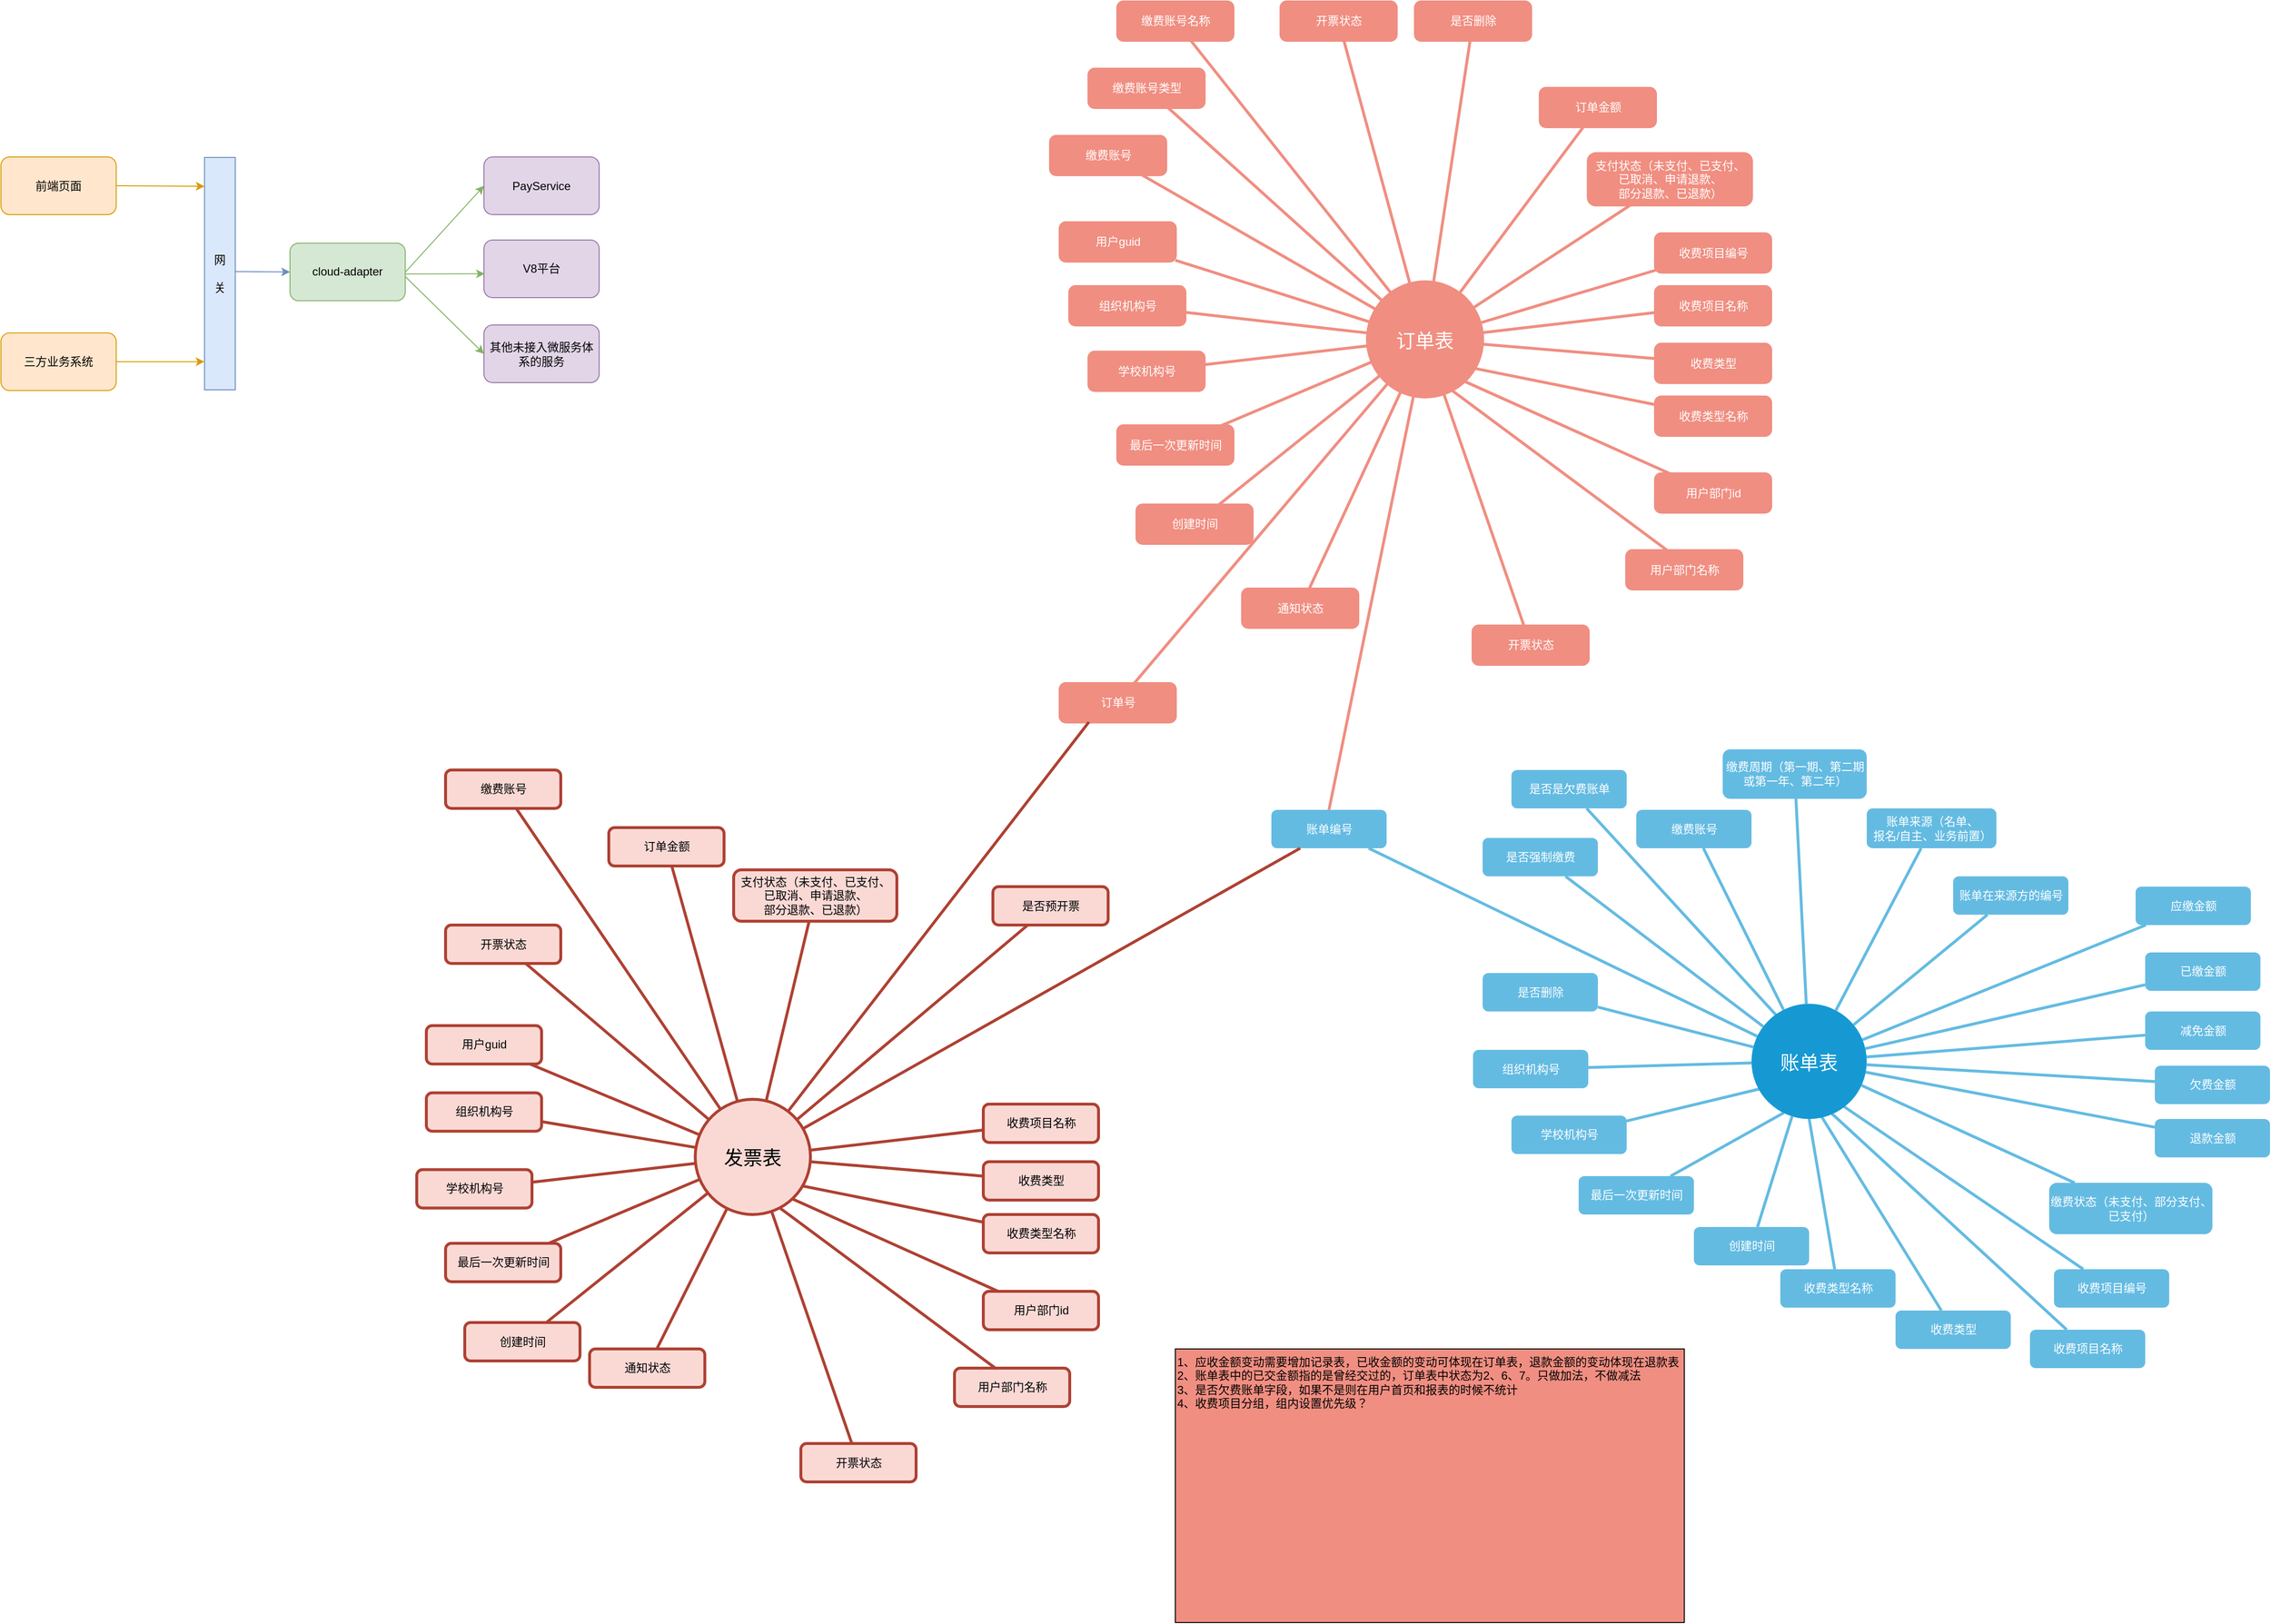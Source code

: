 <mxfile version="14.1.3" type="github">
  <diagram id="6a731a19-8d31-9384-78a2-239565b7b9f0" name="Page-1">
    <mxGraphModel dx="-134" dy="936" grid="0" gridSize="10" guides="1" tooltips="1" connect="1" arrows="1" fold="1" page="0" pageScale="1" pageWidth="1169" pageHeight="827" background="#ffffff" math="0" shadow="0">
      <root>
        <mxCell id="0" />
        <mxCell id="1" parent="0" />
        <mxCell id="pOSD9MgzQfgFi6eEdxhm-1736" value="是否删除" style="rounded=1;fillColor=#64BBE2;strokeColor=none;strokeWidth=3;shadow=0;html=1;fontColor=#FFFFFF;" parent="1" vertex="1">
          <mxGeometry x="2980" y="881.5" width="120" height="40" as="geometry" />
        </mxCell>
        <mxCell id="pOSD9MgzQfgFi6eEdxhm-1737" value="账单编号" style="rounded=1;fillColor=#64BBE2;strokeColor=none;strokeWidth=3;shadow=0;html=1;fontColor=#FFFFFF;" parent="1" vertex="1">
          <mxGeometry x="2760" y="711.5" width="120" height="40" as="geometry" />
        </mxCell>
        <mxCell id="pOSD9MgzQfgFi6eEdxhm-1738" value="缴费账号" style="rounded=1;fillColor=#64BBE2;strokeColor=none;strokeWidth=3;shadow=0;html=1;fontColor=#FFFFFF;" parent="1" vertex="1">
          <mxGeometry x="3140" y="711.5" width="120" height="40" as="geometry" />
        </mxCell>
        <mxCell id="pOSD9MgzQfgFi6eEdxhm-1739" value="账单来源（名单、&lt;br&gt;报名/自主、业务前置）" style="rounded=1;fillColor=#64BBE2;strokeColor=none;strokeWidth=3;shadow=0;html=1;fontColor=#FFFFFF;" parent="1" vertex="1">
          <mxGeometry x="3380" y="710" width="135" height="41.5" as="geometry" />
        </mxCell>
        <mxCell id="pOSD9MgzQfgFi6eEdxhm-1740" value="账单在来源方的编号" style="rounded=1;fillColor=#64BBE2;strokeColor=none;strokeWidth=3;shadow=0;html=1;fontColor=#FFFFFF;" parent="1" vertex="1">
          <mxGeometry x="3470" y="780.75" width="120" height="40" as="geometry" />
        </mxCell>
        <mxCell id="pOSD9MgzQfgFi6eEdxhm-1741" value="已缴金额" style="rounded=1;fillColor=#64BBE2;strokeColor=none;strokeWidth=3;shadow=0;html=1;fontColor=#FFFFFF;" parent="1" vertex="1">
          <mxGeometry x="3670" y="860" width="120" height="40" as="geometry" />
        </mxCell>
        <mxCell id="pOSD9MgzQfgFi6eEdxhm-1742" value="应缴金额" style="rounded=1;fillColor=#64BBE2;strokeColor=none;strokeWidth=3;shadow=0;html=1;fontColor=#FFFFFF;" parent="1" vertex="1">
          <mxGeometry x="3660" y="791.5" width="120" height="40" as="geometry" />
        </mxCell>
        <mxCell id="pOSD9MgzQfgFi6eEdxhm-1743" value="欠费金额" style="rounded=1;fillColor=#64BBE2;strokeColor=none;strokeWidth=3;shadow=0;html=1;fontColor=#FFFFFF;" parent="1" vertex="1">
          <mxGeometry x="3680" y="978" width="120" height="40" as="geometry" />
        </mxCell>
        <mxCell id="pOSD9MgzQfgFi6eEdxhm-1744" value="缴费状态（未支付、部分支付、&lt;br&gt;已支付）" style="rounded=1;fillColor=#64BBE2;strokeColor=none;strokeWidth=3;shadow=0;html=1;fontColor=#FFFFFF;" parent="1" vertex="1">
          <mxGeometry x="3570" y="1100" width="170" height="53.5" as="geometry" />
        </mxCell>
        <mxCell id="pOSD9MgzQfgFi6eEdxhm-1746" value="" style="edgeStyle=none;endArrow=none;strokeWidth=3;strokeColor=#64BBE2;html=1;" parent="1" source="pOSD9MgzQfgFi6eEdxhm-1735" target="pOSD9MgzQfgFi6eEdxhm-1736" edge="1">
          <mxGeometry x="1270" y="331.5" width="100" height="100" as="geometry">
            <mxPoint x="1270" y="431.5" as="sourcePoint" />
            <mxPoint x="1370" y="331.5" as="targetPoint" />
          </mxGeometry>
        </mxCell>
        <mxCell id="pOSD9MgzQfgFi6eEdxhm-1747" value="" style="edgeStyle=none;endArrow=none;strokeWidth=3;strokeColor=#64BBE2;html=1;" parent="1" source="pOSD9MgzQfgFi6eEdxhm-1735" target="pOSD9MgzQfgFi6eEdxhm-1737" edge="1">
          <mxGeometry x="1270" y="331.5" width="100" height="100" as="geometry">
            <mxPoint x="1270" y="431.5" as="sourcePoint" />
            <mxPoint x="1370" y="331.5" as="targetPoint" />
          </mxGeometry>
        </mxCell>
        <mxCell id="pOSD9MgzQfgFi6eEdxhm-1748" value="" style="edgeStyle=none;endArrow=none;strokeWidth=3;strokeColor=#64BBE2;html=1;" parent="1" source="pOSD9MgzQfgFi6eEdxhm-1735" target="pOSD9MgzQfgFi6eEdxhm-1738" edge="1">
          <mxGeometry x="1270" y="331.5" width="100" height="100" as="geometry">
            <mxPoint x="1270" y="431.5" as="sourcePoint" />
            <mxPoint x="1370" y="331.5" as="targetPoint" />
          </mxGeometry>
        </mxCell>
        <mxCell id="pOSD9MgzQfgFi6eEdxhm-1749" value="" style="edgeStyle=none;endArrow=none;strokeWidth=3;strokeColor=#64BBE2;html=1;" parent="1" source="pOSD9MgzQfgFi6eEdxhm-1735" target="pOSD9MgzQfgFi6eEdxhm-1739" edge="1">
          <mxGeometry x="1270" y="331.5" width="100" height="100" as="geometry">
            <mxPoint x="1270" y="431.5" as="sourcePoint" />
            <mxPoint x="1370" y="331.5" as="targetPoint" />
          </mxGeometry>
        </mxCell>
        <mxCell id="pOSD9MgzQfgFi6eEdxhm-1750" value="" style="edgeStyle=none;endArrow=none;strokeWidth=3;strokeColor=#64BBE2;html=1;" parent="1" source="pOSD9MgzQfgFi6eEdxhm-1735" target="pOSD9MgzQfgFi6eEdxhm-1740" edge="1">
          <mxGeometry x="1270" y="331.5" width="100" height="100" as="geometry">
            <mxPoint x="1270" y="431.5" as="sourcePoint" />
            <mxPoint x="1370" y="331.5" as="targetPoint" />
          </mxGeometry>
        </mxCell>
        <mxCell id="pOSD9MgzQfgFi6eEdxhm-1751" value="" style="edgeStyle=none;endArrow=none;strokeWidth=3;strokeColor=#64BBE2;html=1;" parent="1" source="pOSD9MgzQfgFi6eEdxhm-1735" target="pOSD9MgzQfgFi6eEdxhm-1742" edge="1">
          <mxGeometry x="1270" y="331.5" width="100" height="100" as="geometry">
            <mxPoint x="1270" y="431.5" as="sourcePoint" />
            <mxPoint x="1370" y="331.5" as="targetPoint" />
          </mxGeometry>
        </mxCell>
        <mxCell id="pOSD9MgzQfgFi6eEdxhm-1752" value="" style="edgeStyle=none;endArrow=none;strokeWidth=3;strokeColor=#64BBE2;html=1;" parent="1" source="pOSD9MgzQfgFi6eEdxhm-1735" target="pOSD9MgzQfgFi6eEdxhm-1741" edge="1">
          <mxGeometry x="1270" y="331.5" width="100" height="100" as="geometry">
            <mxPoint x="1270" y="431.5" as="sourcePoint" />
            <mxPoint x="1370" y="331.5" as="targetPoint" />
          </mxGeometry>
        </mxCell>
        <mxCell id="pOSD9MgzQfgFi6eEdxhm-1753" value="" style="edgeStyle=none;endArrow=none;strokeWidth=3;strokeColor=#64BBE2;html=1;" parent="1" source="pOSD9MgzQfgFi6eEdxhm-1735" target="pOSD9MgzQfgFi6eEdxhm-1743" edge="1">
          <mxGeometry x="1270" y="331.5" width="100" height="100" as="geometry">
            <mxPoint x="1270" y="431.5" as="sourcePoint" />
            <mxPoint x="1370" y="331.5" as="targetPoint" />
          </mxGeometry>
        </mxCell>
        <mxCell id="pOSD9MgzQfgFi6eEdxhm-1754" value="" style="edgeStyle=none;endArrow=none;strokeWidth=3;strokeColor=#64BBE2;html=1;" parent="1" source="pOSD9MgzQfgFi6eEdxhm-1735" target="pOSD9MgzQfgFi6eEdxhm-1744" edge="1">
          <mxGeometry x="1270" y="331.5" width="100" height="100" as="geometry">
            <mxPoint x="1270" y="431.5" as="sourcePoint" />
            <mxPoint x="1370" y="331.5" as="targetPoint" />
          </mxGeometry>
        </mxCell>
        <mxCell id="pOSD9MgzQfgFi6eEdxhm-1759" value="学校机构号" style="rounded=1;fillColor=#64BBE2;strokeColor=none;strokeWidth=3;shadow=0;html=1;fontColor=#FFFFFF;" parent="1" vertex="1">
          <mxGeometry x="3010.0" y="1030" width="120" height="40" as="geometry" />
        </mxCell>
        <mxCell id="pOSD9MgzQfgFi6eEdxhm-1760" value="" style="edgeStyle=none;endArrow=none;strokeWidth=3;strokeColor=#64BBE2;html=1;exitX=0.146;exitY=0.721;exitDx=0;exitDy=0;exitPerimeter=0;" parent="1" source="pOSD9MgzQfgFi6eEdxhm-1735" target="pOSD9MgzQfgFi6eEdxhm-1759" edge="1">
          <mxGeometry x="1298.28" y="419" width="100" height="100" as="geometry">
            <mxPoint x="3251.714" y="1043.926" as="sourcePoint" />
            <mxPoint x="1398.28" y="419" as="targetPoint" />
          </mxGeometry>
        </mxCell>
        <mxCell id="pOSD9MgzQfgFi6eEdxhm-1762" value="组织机构号" style="rounded=1;fillColor=#64BBE2;strokeColor=none;strokeWidth=3;shadow=0;html=1;fontColor=#FFFFFF;" parent="1" vertex="1">
          <mxGeometry x="2970.0" y="961.5" width="120" height="40" as="geometry" />
        </mxCell>
        <mxCell id="pOSD9MgzQfgFi6eEdxhm-1763" value="" style="edgeStyle=none;endArrow=none;strokeWidth=3;strokeColor=#64BBE2;html=1;" parent="1" source="pOSD9MgzQfgFi6eEdxhm-1735" target="pOSD9MgzQfgFi6eEdxhm-1762" edge="1">
          <mxGeometry x="1199.6" y="365.5" width="100" height="100" as="geometry">
            <mxPoint x="3240.0" y="1032.585" as="sourcePoint" />
            <mxPoint x="1299.6" y="365.5" as="targetPoint" />
          </mxGeometry>
        </mxCell>
        <mxCell id="pOSD9MgzQfgFi6eEdxhm-1766" value="收费项目编号" style="rounded=1;fillColor=#64BBE2;strokeColor=none;strokeWidth=3;shadow=0;html=1;fontColor=#FFFFFF;" parent="1" vertex="1">
          <mxGeometry x="3575.0" y="1190" width="120" height="40" as="geometry" />
        </mxCell>
        <mxCell id="pOSD9MgzQfgFi6eEdxhm-1767" value="" style="edgeStyle=none;endArrow=none;strokeWidth=3;strokeColor=#64BBE2;html=1;exitX=0.798;exitY=0.889;exitDx=0;exitDy=0;exitPerimeter=0;" parent="1" source="pOSD9MgzQfgFi6eEdxhm-1735" target="pOSD9MgzQfgFi6eEdxhm-1766" edge="1">
          <mxGeometry x="1388.28" y="454" width="100" height="100" as="geometry">
            <mxPoint x="3350" y="1039" as="sourcePoint" />
            <mxPoint x="1488.28" y="454" as="targetPoint" />
            <Array as="points" />
          </mxGeometry>
        </mxCell>
        <mxCell id="pOSD9MgzQfgFi6eEdxhm-1768" value="收费项目名称" style="rounded=1;fillColor=#64BBE2;strokeColor=none;strokeWidth=3;shadow=0;html=1;fontColor=#FFFFFF;" parent="1" vertex="1">
          <mxGeometry x="3550.0" y="1253" width="120" height="40" as="geometry" />
        </mxCell>
        <mxCell id="pOSD9MgzQfgFi6eEdxhm-1769" value="" style="edgeStyle=none;endArrow=none;strokeWidth=3;strokeColor=#64BBE2;html=1;exitX=0.695;exitY=0.951;exitDx=0;exitDy=0;exitPerimeter=0;" parent="1" source="pOSD9MgzQfgFi6eEdxhm-1735" target="pOSD9MgzQfgFi6eEdxhm-1768" edge="1">
          <mxGeometry x="1328.28" y="441.72" width="100" height="100" as="geometry">
            <mxPoint x="3337" y="1050" as="sourcePoint" />
            <mxPoint x="1428.28" y="441.72" as="targetPoint" />
          </mxGeometry>
        </mxCell>
        <mxCell id="pOSD9MgzQfgFi6eEdxhm-1772" value="收费类型名称" style="rounded=1;fillColor=#64BBE2;strokeColor=none;strokeWidth=3;shadow=0;html=1;fontColor=#FFFFFF;" parent="1" vertex="1">
          <mxGeometry x="3290.0" y="1190" width="120" height="40" as="geometry" />
        </mxCell>
        <mxCell id="pOSD9MgzQfgFi6eEdxhm-1773" value="" style="edgeStyle=none;endArrow=none;strokeWidth=3;strokeColor=#64BBE2;html=1;exitX=0.442;exitY=0.654;exitDx=0;exitDy=0;exitPerimeter=0;" parent="1" source="pOSD9MgzQfgFi6eEdxhm-1735" target="pOSD9MgzQfgFi6eEdxhm-1772" edge="1">
          <mxGeometry x="1338.28" y="451.72" width="100" height="100" as="geometry">
            <mxPoint x="3363.4" y="1055.62" as="sourcePoint" />
            <mxPoint x="1438.28" y="451.72" as="targetPoint" />
          </mxGeometry>
        </mxCell>
        <mxCell id="pOSD9MgzQfgFi6eEdxhm-1774" value="收费类型" style="rounded=1;fillColor=#64BBE2;strokeColor=none;strokeWidth=3;shadow=0;html=1;fontColor=#FFFFFF;" parent="1" vertex="1">
          <mxGeometry x="3410.0" y="1233" width="120" height="40" as="geometry" />
        </mxCell>
        <mxCell id="pOSD9MgzQfgFi6eEdxhm-1775" value="" style="edgeStyle=none;endArrow=none;strokeWidth=3;strokeColor=#64BBE2;html=1;exitX=0.5;exitY=0.804;exitDx=0;exitDy=0;exitPerimeter=0;" parent="1" source="pOSD9MgzQfgFi6eEdxhm-1735" target="pOSD9MgzQfgFi6eEdxhm-1774" edge="1">
          <mxGeometry x="1348.28" y="461.72" width="100" height="100" as="geometry">
            <mxPoint x="3340" y="1000" as="sourcePoint" />
            <mxPoint x="1448.28" y="461.72" as="targetPoint" />
          </mxGeometry>
        </mxCell>
        <mxCell id="pOSD9MgzQfgFi6eEdxhm-1776" value="创建时间" style="rounded=1;fillColor=#64BBE2;strokeColor=none;strokeWidth=3;shadow=0;html=1;fontColor=#FFFFFF;" parent="1" vertex="1">
          <mxGeometry x="3200.0" y="1146" width="120" height="40" as="geometry" />
        </mxCell>
        <mxCell id="pOSD9MgzQfgFi6eEdxhm-1777" value="" style="edgeStyle=none;endArrow=none;strokeWidth=3;strokeColor=#64BBE2;html=1;" parent="1" source="pOSD9MgzQfgFi6eEdxhm-1735" target="pOSD9MgzQfgFi6eEdxhm-1776" edge="1">
          <mxGeometry x="1036.58" y="596.72" width="100" height="100" as="geometry">
            <mxPoint x="3061.7" y="1200.62" as="sourcePoint" />
            <mxPoint x="1136.58" y="596.72" as="targetPoint" />
          </mxGeometry>
        </mxCell>
        <mxCell id="pOSD9MgzQfgFi6eEdxhm-1778" value="最后一次更新时间" style="rounded=1;fillColor=#64BBE2;strokeColor=none;strokeWidth=3;shadow=0;html=1;fontColor=#FFFFFF;" parent="1" vertex="1">
          <mxGeometry x="3080.0" y="1093" width="120" height="40" as="geometry" />
        </mxCell>
        <mxCell id="pOSD9MgzQfgFi6eEdxhm-1779" value="" style="edgeStyle=none;endArrow=none;strokeWidth=3;strokeColor=#64BBE2;html=1;exitX=0.28;exitY=0.946;exitDx=0;exitDy=0;exitPerimeter=0;" parent="1" source="pOSD9MgzQfgFi6eEdxhm-1735" target="pOSD9MgzQfgFi6eEdxhm-1778" edge="1">
          <mxGeometry x="966.58" y="663.05" width="100" height="100" as="geometry">
            <mxPoint x="3222.4" y="1087.67" as="sourcePoint" />
            <mxPoint x="1066.58" y="663.05" as="targetPoint" />
          </mxGeometry>
        </mxCell>
        <mxCell id="pOSD9MgzQfgFi6eEdxhm-1783" value="缴费周期（第一期、第二期&lt;br&gt;或第一年、第二年）" style="rounded=1;fillColor=#64BBE2;strokeColor=none;strokeWidth=3;shadow=0;html=1;fontColor=#FFFFFF;" parent="1" vertex="1">
          <mxGeometry x="3230" y="648.5" width="150" height="51.5" as="geometry" />
        </mxCell>
        <mxCell id="pOSD9MgzQfgFi6eEdxhm-1784" value="" style="edgeStyle=none;endArrow=none;strokeWidth=3;strokeColor=#64BBE2;html=1;" parent="1" source="pOSD9MgzQfgFi6eEdxhm-1735" target="pOSD9MgzQfgFi6eEdxhm-1783" edge="1">
          <mxGeometry x="1195" y="226.5" width="100" height="100" as="geometry">
            <mxPoint x="3347.316" y="874.736" as="sourcePoint" />
            <mxPoint x="1295" y="226.5" as="targetPoint" />
          </mxGeometry>
        </mxCell>
        <mxCell id="pOSD9MgzQfgFi6eEdxhm-1785" value="是否删除" style="rounded=1;fillColor=#F08E81;strokeWidth=3;shadow=0;html=1;fontColor=#ffffff;strokeColor=#F08E81;" parent="1" vertex="1">
          <mxGeometry x="2910" y="-130" width="120" height="40" as="geometry" />
        </mxCell>
        <mxCell id="pOSD9MgzQfgFi6eEdxhm-1787" value="缴费账号类型" style="rounded=1;fillColor=#F08E81;strokeWidth=3;shadow=0;html=1;fontColor=#ffffff;strokeColor=#F08E81;" parent="1" vertex="1">
          <mxGeometry x="2570" y="-60" width="120" height="40" as="geometry" />
        </mxCell>
        <mxCell id="pOSD9MgzQfgFi6eEdxhm-1791" value="订单金额" style="rounded=1;fillColor=#F08E81;strokeWidth=3;shadow=0;html=1;fontColor=#ffffff;strokeColor=#F08E81;" parent="1" vertex="1">
          <mxGeometry x="3040" y="-40" width="120" height="40" as="geometry" />
        </mxCell>
        <mxCell id="pOSD9MgzQfgFi6eEdxhm-1793" value="支付状态（未支付、已支付、&lt;br&gt;已取消、申请退款、&lt;br&gt;部分退款、已退款）" style="rounded=1;strokeWidth=3;shadow=0;html=1;fontColor=#ffffff;fillColor=#F08E81;strokeColor=#F08E81;" parent="1" vertex="1">
          <mxGeometry x="3090" y="28" width="170" height="53.5" as="geometry" />
        </mxCell>
        <mxCell id="pOSD9MgzQfgFi6eEdxhm-1794" value="开票状态" style="rounded=1;fillColor=#F08E81;strokeWidth=3;shadow=0;html=1;fontColor=#ffffff;strokeColor=#F08E81;" parent="1" vertex="1">
          <mxGeometry x="2770" y="-130" width="120" height="40" as="geometry" />
        </mxCell>
        <mxCell id="pOSD9MgzQfgFi6eEdxhm-1795" value="" style="edgeStyle=none;endArrow=none;strokeWidth=3;html=1;fillColor=#F08E81;strokeColor=#F08E81;" parent="1" source="pOSD9MgzQfgFi6eEdxhm-1821" target="pOSD9MgzQfgFi6eEdxhm-1785" edge="1">
          <mxGeometry x="860" y="-450.25" width="100" height="100" as="geometry">
            <mxPoint x="860" y="-350.25" as="sourcePoint" />
            <mxPoint x="960" y="-450.25" as="targetPoint" />
          </mxGeometry>
        </mxCell>
        <mxCell id="pOSD9MgzQfgFi6eEdxhm-1797" value="" style="edgeStyle=none;endArrow=none;strokeWidth=3;html=1;fillColor=#F08E81;strokeColor=#F08E81;" parent="1" source="pOSD9MgzQfgFi6eEdxhm-1821" target="pOSD9MgzQfgFi6eEdxhm-1787" edge="1">
          <mxGeometry x="860" y="-450.25" width="100" height="100" as="geometry">
            <mxPoint x="860" y="-350.25" as="sourcePoint" />
            <mxPoint x="960" y="-450.25" as="targetPoint" />
          </mxGeometry>
        </mxCell>
        <mxCell id="pOSD9MgzQfgFi6eEdxhm-1800" value="" style="edgeStyle=none;endArrow=none;strokeWidth=3;html=1;fillColor=#F08E81;strokeColor=#F08E81;" parent="1" source="pOSD9MgzQfgFi6eEdxhm-1821" target="pOSD9MgzQfgFi6eEdxhm-1791" edge="1">
          <mxGeometry x="860" y="-450.25" width="100" height="100" as="geometry">
            <mxPoint x="860" y="-350.25" as="sourcePoint" />
            <mxPoint x="960" y="-450.25" as="targetPoint" />
          </mxGeometry>
        </mxCell>
        <mxCell id="pOSD9MgzQfgFi6eEdxhm-1803" value="" style="edgeStyle=none;endArrow=none;strokeWidth=3;html=1;fillColor=#F08E81;strokeColor=#F08E81;" parent="1" source="pOSD9MgzQfgFi6eEdxhm-1821" target="pOSD9MgzQfgFi6eEdxhm-1793" edge="1">
          <mxGeometry x="860" y="-450.25" width="100" height="100" as="geometry">
            <mxPoint x="860" y="-350.25" as="sourcePoint" />
            <mxPoint x="960" y="-450.25" as="targetPoint" />
          </mxGeometry>
        </mxCell>
        <mxCell id="pOSD9MgzQfgFi6eEdxhm-1804" value="" style="edgeStyle=none;endArrow=none;strokeWidth=3;html=1;fillColor=#F08E81;strokeColor=#F08E81;" parent="1" source="pOSD9MgzQfgFi6eEdxhm-1821" target="pOSD9MgzQfgFi6eEdxhm-1794" edge="1">
          <mxGeometry x="860" y="-450.25" width="100" height="100" as="geometry">
            <mxPoint x="860" y="-350.25" as="sourcePoint" />
            <mxPoint x="960" y="-450.25" as="targetPoint" />
          </mxGeometry>
        </mxCell>
        <mxCell id="pOSD9MgzQfgFi6eEdxhm-1805" value="学校机构号" style="rounded=1;fillColor=#F08E81;strokeWidth=3;shadow=0;html=1;fontColor=#ffffff;strokeColor=#F08E81;" parent="1" vertex="1">
          <mxGeometry x="2570.0" y="234.75" width="120" height="40" as="geometry" />
        </mxCell>
        <mxCell id="pOSD9MgzQfgFi6eEdxhm-1806" value="" style="edgeStyle=none;endArrow=none;strokeWidth=3;html=1;fillColor=#F08E81;strokeColor=#F08E81;" parent="1" source="pOSD9MgzQfgFi6eEdxhm-1821" target="pOSD9MgzQfgFi6eEdxhm-1805" edge="1">
          <mxGeometry x="888.28" y="-362.75" width="100" height="100" as="geometry">
            <mxPoint x="2841.714" y="262.176" as="sourcePoint" />
            <mxPoint x="988.28" y="-362.75" as="targetPoint" />
          </mxGeometry>
        </mxCell>
        <mxCell id="pOSD9MgzQfgFi6eEdxhm-1807" value="组织机构号" style="rounded=1;fillColor=#F08E81;strokeWidth=3;shadow=0;html=1;fontColor=#ffffff;strokeColor=#F08E81;" parent="1" vertex="1">
          <mxGeometry x="2550.0" y="166.5" width="120" height="40" as="geometry" />
        </mxCell>
        <mxCell id="pOSD9MgzQfgFi6eEdxhm-1808" value="" style="edgeStyle=none;endArrow=none;strokeWidth=3;html=1;fillColor=#F08E81;strokeColor=#F08E81;" parent="1" source="pOSD9MgzQfgFi6eEdxhm-1821" target="pOSD9MgzQfgFi6eEdxhm-1807" edge="1">
          <mxGeometry x="789.6" y="-416.25" width="100" height="100" as="geometry">
            <mxPoint x="2830.0" y="250.835" as="sourcePoint" />
            <mxPoint x="889.6" y="-416.25" as="targetPoint" />
          </mxGeometry>
        </mxCell>
        <mxCell id="pOSD9MgzQfgFi6eEdxhm-1809" value="收费项目编号" style="rounded=1;strokeWidth=3;shadow=0;html=1;fontColor=#ffffff;strokeColor=#F08E81;fillColor=#F08E81;" parent="1" vertex="1">
          <mxGeometry x="3160.0" y="111.5" width="120" height="40" as="geometry" />
        </mxCell>
        <mxCell id="pOSD9MgzQfgFi6eEdxhm-1810" value="" style="edgeStyle=none;endArrow=none;strokeWidth=3;html=1;fillColor=#F08E81;strokeColor=#F08E81;" parent="1" source="pOSD9MgzQfgFi6eEdxhm-1821" target="pOSD9MgzQfgFi6eEdxhm-1809" edge="1">
          <mxGeometry x="978.28" y="-327.75" width="100" height="100" as="geometry">
            <mxPoint x="2940" y="257.25" as="sourcePoint" />
            <mxPoint x="1078.28" y="-327.75" as="targetPoint" />
            <Array as="points" />
          </mxGeometry>
        </mxCell>
        <mxCell id="pOSD9MgzQfgFi6eEdxhm-1811" value="收费项目名称" style="rounded=1;strokeWidth=3;shadow=0;html=1;fontColor=#ffffff;strokeColor=#F08E81;fillColor=#F08E81;" parent="1" vertex="1">
          <mxGeometry x="3160.0" y="166.5" width="120" height="40" as="geometry" />
        </mxCell>
        <mxCell id="pOSD9MgzQfgFi6eEdxhm-1812" value="" style="edgeStyle=none;endArrow=none;strokeWidth=3;html=1;fillColor=#F08E81;strokeColor=#F08E81;" parent="1" source="pOSD9MgzQfgFi6eEdxhm-1821" target="pOSD9MgzQfgFi6eEdxhm-1811" edge="1">
          <mxGeometry x="918.28" y="-340.03" width="100" height="100" as="geometry">
            <mxPoint x="2927" y="268.25" as="sourcePoint" />
            <mxPoint x="1018.28" y="-340.03" as="targetPoint" />
          </mxGeometry>
        </mxCell>
        <mxCell id="pOSD9MgzQfgFi6eEdxhm-1813" value="收费类型名称" style="rounded=1;fillColor=#F08E81;strokeWidth=3;shadow=0;html=1;fontColor=#ffffff;strokeColor=#F08E81;" parent="1" vertex="1">
          <mxGeometry x="3160.0" y="281.5" width="120" height="40" as="geometry" />
        </mxCell>
        <mxCell id="pOSD9MgzQfgFi6eEdxhm-1814" value="" style="edgeStyle=none;endArrow=none;strokeWidth=3;html=1;exitX=0.442;exitY=0.654;exitDx=0;exitDy=0;exitPerimeter=0;fillColor=#F08E81;strokeColor=#F08E81;" parent="1" source="pOSD9MgzQfgFi6eEdxhm-1821" target="pOSD9MgzQfgFi6eEdxhm-1813" edge="1">
          <mxGeometry x="928.28" y="-330.03" width="100" height="100" as="geometry">
            <mxPoint x="2953.4" y="273.87" as="sourcePoint" />
            <mxPoint x="1028.28" y="-330.03" as="targetPoint" />
          </mxGeometry>
        </mxCell>
        <mxCell id="pOSD9MgzQfgFi6eEdxhm-1815" value="收费类型" style="rounded=1;strokeWidth=3;shadow=0;html=1;fontColor=#ffffff;strokeColor=#F08E81;fillColor=#F08E81;" parent="1" vertex="1">
          <mxGeometry x="3160.0" y="226.5" width="120" height="40" as="geometry" />
        </mxCell>
        <mxCell id="pOSD9MgzQfgFi6eEdxhm-1816" value="" style="edgeStyle=none;endArrow=none;strokeWidth=3;html=1;fillColor=#F08E81;strokeColor=#F08E81;" parent="1" source="pOSD9MgzQfgFi6eEdxhm-1821" target="pOSD9MgzQfgFi6eEdxhm-1815" edge="1">
          <mxGeometry x="938.28" y="-320.03" width="100" height="100" as="geometry">
            <mxPoint x="2930" y="218.25" as="sourcePoint" />
            <mxPoint x="1038.28" y="-320.03" as="targetPoint" />
          </mxGeometry>
        </mxCell>
        <mxCell id="pOSD9MgzQfgFi6eEdxhm-1817" value="创建时间" style="rounded=1;fillColor=#F08E81;strokeWidth=3;shadow=0;html=1;fontColor=#ffffff;strokeColor=#F08E81;" parent="1" vertex="1">
          <mxGeometry x="2620.0" y="394" width="120" height="40" as="geometry" />
        </mxCell>
        <mxCell id="pOSD9MgzQfgFi6eEdxhm-1818" value="" style="edgeStyle=none;endArrow=none;strokeWidth=3;html=1;fillColor=#F08E81;strokeColor=#F08E81;" parent="1" source="pOSD9MgzQfgFi6eEdxhm-1821" target="pOSD9MgzQfgFi6eEdxhm-1817" edge="1">
          <mxGeometry x="626.58" y="-185.03" width="100" height="100" as="geometry">
            <mxPoint x="2651.7" y="418.87" as="sourcePoint" />
            <mxPoint x="726.58" y="-185.03" as="targetPoint" />
          </mxGeometry>
        </mxCell>
        <mxCell id="pOSD9MgzQfgFi6eEdxhm-1819" value="最后一次更新时间" style="rounded=1;fillColor=#F08E81;strokeWidth=3;shadow=0;html=1;fontColor=#ffffff;strokeColor=#F08E81;" parent="1" vertex="1">
          <mxGeometry x="2600.0" y="311.5" width="120" height="40" as="geometry" />
        </mxCell>
        <mxCell id="pOSD9MgzQfgFi6eEdxhm-1820" value="" style="edgeStyle=none;endArrow=none;strokeWidth=3;html=1;fillColor=#F08E81;strokeColor=#F08E81;" parent="1" source="pOSD9MgzQfgFi6eEdxhm-1821" target="pOSD9MgzQfgFi6eEdxhm-1819" edge="1">
          <mxGeometry x="556.58" y="-118.7" width="100" height="100" as="geometry">
            <mxPoint x="2812.4" y="305.92" as="sourcePoint" />
            <mxPoint x="656.58" y="-118.7" as="targetPoint" />
          </mxGeometry>
        </mxCell>
        <mxCell id="pOSD9MgzQfgFi6eEdxhm-1821" value="订单表" style="ellipse;whiteSpace=wrap;html=1;shadow=0;fontFamily=Helvetica;fontSize=20;align=center;strokeWidth=3;fillColor=#F08E81;fontColor=#ffffff;strokeColor=#F08E81;" parent="1" vertex="1">
          <mxGeometry x="2860" y="161.5" width="120" height="120" as="geometry" />
        </mxCell>
        <mxCell id="pOSD9MgzQfgFi6eEdxhm-1822" value="用户guid" style="rounded=1;fillColor=#F08E81;strokeWidth=3;shadow=0;html=1;fontColor=#ffffff;strokeColor=#F08E81;" parent="1" vertex="1">
          <mxGeometry x="2540" y="100" width="120" height="40" as="geometry" />
        </mxCell>
        <mxCell id="pOSD9MgzQfgFi6eEdxhm-1823" value="" style="edgeStyle=none;endArrow=none;strokeWidth=3;html=1;fillColor=#F08E81;strokeColor=#F08E81;" parent="1" source="pOSD9MgzQfgFi6eEdxhm-1821" target="pOSD9MgzQfgFi6eEdxhm-1822" edge="1">
          <mxGeometry x="860" y="-385.25" width="100" height="100" as="geometry">
            <mxPoint x="2840.081" y="276.637" as="sourcePoint" />
            <mxPoint x="960" y="-385.25" as="targetPoint" />
          </mxGeometry>
        </mxCell>
        <mxCell id="pOSD9MgzQfgFi6eEdxhm-1830" value="" style="edgeStyle=none;endArrow=none;strokeWidth=3;html=1;entryX=0.5;entryY=0;entryDx=0;entryDy=0;fillColor=#d80073;strokeColor=#F08E81;" parent="1" source="pOSD9MgzQfgFi6eEdxhm-1821" target="pOSD9MgzQfgFi6eEdxhm-1737" edge="1">
          <mxGeometry x="883.9" y="-261.12" width="100" height="100" as="geometry">
            <mxPoint x="2859.22" y="331.5" as="sourcePoint" />
            <mxPoint x="2920" y="620" as="targetPoint" />
          </mxGeometry>
        </mxCell>
        <mxCell id="pOSD9MgzQfgFi6eEdxhm-1832" value="通知状态" style="rounded=1;fillColor=#F08E81;strokeWidth=3;shadow=0;html=1;fontColor=#ffffff;strokeColor=#F08E81;" parent="1" vertex="1">
          <mxGeometry x="2730.0" y="481.5" width="120" height="40" as="geometry" />
        </mxCell>
        <mxCell id="pOSD9MgzQfgFi6eEdxhm-1833" value="" style="edgeStyle=none;endArrow=none;strokeWidth=3;html=1;fillColor=#F08E81;strokeColor=#F08E81;" parent="1" source="pOSD9MgzQfgFi6eEdxhm-1821" target="pOSD9MgzQfgFi6eEdxhm-1832" edge="1">
          <mxGeometry x="736.58" y="-136.74" width="100" height="100" as="geometry">
            <mxPoint x="2877.09" y="266.499" as="sourcePoint" />
            <mxPoint x="836.58" y="-136.74" as="targetPoint" />
          </mxGeometry>
        </mxCell>
        <mxCell id="pOSD9MgzQfgFi6eEdxhm-1834" value="用户部门id" style="rounded=1;fillColor=#F08E81;strokeWidth=3;shadow=0;html=1;fontColor=#ffffff;strokeColor=#F08E81;" parent="1" vertex="1">
          <mxGeometry x="3160.0" y="361.5" width="120" height="40" as="geometry" />
        </mxCell>
        <mxCell id="pOSD9MgzQfgFi6eEdxhm-1835" value="" style="edgeStyle=none;endArrow=none;strokeWidth=3;html=1;exitX=0.375;exitY=0.654;exitDx=0;exitDy=0;fillColor=#F08E81;strokeColor=#F08E81;exitPerimeter=0;" parent="1" source="pOSD9MgzQfgFi6eEdxhm-1821" target="pOSD9MgzQfgFi6eEdxhm-1834" edge="1">
          <mxGeometry x="918.28" y="-212.07" width="100" height="100" as="geometry">
            <mxPoint x="2910" y="271.5" as="sourcePoint" />
            <mxPoint x="1018.28" y="-212.07" as="targetPoint" />
          </mxGeometry>
        </mxCell>
        <mxCell id="pOSD9MgzQfgFi6eEdxhm-1838" value="用户部门名称" style="rounded=1;fillColor=#F08E81;strokeWidth=3;shadow=0;html=1;fontColor=#ffffff;strokeColor=#F08E81;" parent="1" vertex="1">
          <mxGeometry x="3130.0" y="441.5" width="120" height="40" as="geometry" />
        </mxCell>
        <mxCell id="pOSD9MgzQfgFi6eEdxhm-1839" value="" style="edgeStyle=none;endArrow=none;strokeWidth=3;html=1;fillColor=#F08E81;strokeColor=#F08E81;entryX=0.364;entryY=0.021;entryDx=0;entryDy=0;entryPerimeter=0;exitX=0.736;exitY=0.944;exitDx=0;exitDy=0;exitPerimeter=0;" parent="1" source="pOSD9MgzQfgFi6eEdxhm-1821" target="pOSD9MgzQfgFi6eEdxhm-1838" edge="1">
          <mxGeometry x="948.28" y="-170.03" width="100" height="100" as="geometry">
            <mxPoint x="2908.04" y="389.98" as="sourcePoint" />
            <mxPoint x="3080" y="530" as="targetPoint" />
            <Array as="points" />
          </mxGeometry>
        </mxCell>
        <mxCell id="pOSD9MgzQfgFi6eEdxhm-1840" value="开票状态" style="rounded=1;fillColor=#F08E81;strokeWidth=3;shadow=0;html=1;fontColor=#ffffff;strokeColor=#F08E81;" parent="1" vertex="1">
          <mxGeometry x="2970.0" y="520" width="120" height="40" as="geometry" />
        </mxCell>
        <mxCell id="pOSD9MgzQfgFi6eEdxhm-1841" value="" style="edgeStyle=none;endArrow=none;strokeWidth=3;html=1;fillColor=#F08E81;strokeColor=#F08E81;" parent="1" source="pOSD9MgzQfgFi6eEdxhm-1821" target="pOSD9MgzQfgFi6eEdxhm-1840" edge="1">
          <mxGeometry x="866.58" y="-128.82" width="100" height="100" as="geometry">
            <mxPoint x="2995.214" y="271.505" as="sourcePoint" />
            <mxPoint x="966.58" y="-128.82" as="targetPoint" />
          </mxGeometry>
        </mxCell>
        <mxCell id="pOSD9MgzQfgFi6eEdxhm-1846" value="是否预开票" style="rounded=1;fillColor=#fad9d5;strokeWidth=3;shadow=0;html=1;strokeColor=#ae4132;" parent="1" vertex="1">
          <mxGeometry x="2470" y="791.5" width="120" height="40" as="geometry" />
        </mxCell>
        <mxCell id="pOSD9MgzQfgFi6eEdxhm-1847" value="缴费账号" style="rounded=1;fillColor=#fad9d5;strokeWidth=3;shadow=0;html=1;strokeColor=#ae4132;" parent="1" vertex="1">
          <mxGeometry x="1900" y="670" width="120" height="40" as="geometry" />
        </mxCell>
        <mxCell id="pOSD9MgzQfgFi6eEdxhm-1848" value="订单金额" style="rounded=1;fillColor=#fad9d5;strokeWidth=3;shadow=0;html=1;strokeColor=#ae4132;" parent="1" vertex="1">
          <mxGeometry x="2070" y="730" width="120" height="40" as="geometry" />
        </mxCell>
        <mxCell id="pOSD9MgzQfgFi6eEdxhm-1849" value="支付状态（未支付、已支付、&lt;br&gt;已取消、申请退款、&lt;br&gt;部分退款、已退款）" style="rounded=1;strokeWidth=3;shadow=0;html=1;fillColor=#fad9d5;strokeColor=#ae4132;" parent="1" vertex="1">
          <mxGeometry x="2200" y="774" width="170" height="53.5" as="geometry" />
        </mxCell>
        <mxCell id="pOSD9MgzQfgFi6eEdxhm-1850" value="开票状态" style="rounded=1;fillColor=#fad9d5;strokeWidth=3;shadow=0;html=1;strokeColor=#ae4132;" parent="1" vertex="1">
          <mxGeometry x="1900" y="831.5" width="120" height="40" as="geometry" />
        </mxCell>
        <mxCell id="pOSD9MgzQfgFi6eEdxhm-1851" value="" style="edgeStyle=none;endArrow=none;strokeWidth=3;html=1;fillColor=#fad9d5;strokeColor=#ae4132;" parent="1" source="pOSD9MgzQfgFi6eEdxhm-1872" target="pOSD9MgzQfgFi6eEdxhm-1846" edge="1">
          <mxGeometry x="160" y="401.25" width="100" height="100" as="geometry">
            <mxPoint x="160" y="501.25" as="sourcePoint" />
            <mxPoint x="260" y="401.25" as="targetPoint" />
          </mxGeometry>
        </mxCell>
        <mxCell id="pOSD9MgzQfgFi6eEdxhm-1852" value="" style="edgeStyle=none;endArrow=none;strokeWidth=3;html=1;fillColor=#fad9d5;strokeColor=#ae4132;" parent="1" source="pOSD9MgzQfgFi6eEdxhm-1872" target="pOSD9MgzQfgFi6eEdxhm-1847" edge="1">
          <mxGeometry x="160" y="401.25" width="100" height="100" as="geometry">
            <mxPoint x="160" y="501.25" as="sourcePoint" />
            <mxPoint x="260" y="401.25" as="targetPoint" />
          </mxGeometry>
        </mxCell>
        <mxCell id="pOSD9MgzQfgFi6eEdxhm-1853" value="" style="edgeStyle=none;endArrow=none;strokeWidth=3;html=1;fillColor=#fad9d5;strokeColor=#ae4132;" parent="1" source="pOSD9MgzQfgFi6eEdxhm-1872" target="pOSD9MgzQfgFi6eEdxhm-1848" edge="1">
          <mxGeometry x="160" y="401.25" width="100" height="100" as="geometry">
            <mxPoint x="160" y="501.25" as="sourcePoint" />
            <mxPoint x="260" y="401.25" as="targetPoint" />
          </mxGeometry>
        </mxCell>
        <mxCell id="pOSD9MgzQfgFi6eEdxhm-1854" value="" style="edgeStyle=none;endArrow=none;strokeWidth=3;html=1;fillColor=#fad9d5;strokeColor=#ae4132;" parent="1" source="pOSD9MgzQfgFi6eEdxhm-1872" target="pOSD9MgzQfgFi6eEdxhm-1849" edge="1">
          <mxGeometry x="160" y="401.25" width="100" height="100" as="geometry">
            <mxPoint x="160" y="501.25" as="sourcePoint" />
            <mxPoint x="260" y="401.25" as="targetPoint" />
          </mxGeometry>
        </mxCell>
        <mxCell id="pOSD9MgzQfgFi6eEdxhm-1855" value="" style="edgeStyle=none;endArrow=none;strokeWidth=3;html=1;fillColor=#fad9d5;strokeColor=#ae4132;" parent="1" source="pOSD9MgzQfgFi6eEdxhm-1872" target="pOSD9MgzQfgFi6eEdxhm-1850" edge="1">
          <mxGeometry x="160" y="401.25" width="100" height="100" as="geometry">
            <mxPoint x="160" y="501.25" as="sourcePoint" />
            <mxPoint x="260" y="401.25" as="targetPoint" />
          </mxGeometry>
        </mxCell>
        <mxCell id="pOSD9MgzQfgFi6eEdxhm-1856" value="学校机构号" style="rounded=1;fillColor=#fad9d5;strokeWidth=3;shadow=0;html=1;strokeColor=#ae4132;" parent="1" vertex="1">
          <mxGeometry x="1870.0" y="1086.25" width="120" height="40" as="geometry" />
        </mxCell>
        <mxCell id="pOSD9MgzQfgFi6eEdxhm-1857" value="" style="edgeStyle=none;endArrow=none;strokeWidth=3;html=1;fillColor=#fad9d5;strokeColor=#ae4132;" parent="1" source="pOSD9MgzQfgFi6eEdxhm-1872" target="pOSD9MgzQfgFi6eEdxhm-1856" edge="1">
          <mxGeometry x="188.28" y="488.75" width="100" height="100" as="geometry">
            <mxPoint x="2141.714" y="1113.676" as="sourcePoint" />
            <mxPoint x="288.28" y="488.75" as="targetPoint" />
          </mxGeometry>
        </mxCell>
        <mxCell id="pOSD9MgzQfgFi6eEdxhm-1858" value="组织机构号" style="rounded=1;fillColor=#fad9d5;strokeWidth=3;shadow=0;html=1;strokeColor=#ae4132;" parent="1" vertex="1">
          <mxGeometry x="1880.0" y="1006.25" width="120" height="40" as="geometry" />
        </mxCell>
        <mxCell id="pOSD9MgzQfgFi6eEdxhm-1859" value="" style="edgeStyle=none;endArrow=none;strokeWidth=3;html=1;fillColor=#fad9d5;strokeColor=#ae4132;" parent="1" source="pOSD9MgzQfgFi6eEdxhm-1872" target="pOSD9MgzQfgFi6eEdxhm-1858" edge="1">
          <mxGeometry x="89.6" y="435.25" width="100" height="100" as="geometry">
            <mxPoint x="2130.0" y="1102.335" as="sourcePoint" />
            <mxPoint x="189.6" y="435.25" as="targetPoint" />
          </mxGeometry>
        </mxCell>
        <mxCell id="pOSD9MgzQfgFi6eEdxhm-1861" value="" style="edgeStyle=none;endArrow=none;strokeWidth=3;html=1;fillColor=#fad9d5;strokeColor=#ae4132;entryX=0.25;entryY=1;entryDx=0;entryDy=0;" parent="1" source="pOSD9MgzQfgFi6eEdxhm-1872" target="pOSD9MgzQfgFi6eEdxhm-1737" edge="1">
          <mxGeometry x="278.28" y="523.75" width="100" height="100" as="geometry">
            <mxPoint x="2240" y="1108.75" as="sourcePoint" />
            <mxPoint x="2696.056" y="896.5" as="targetPoint" />
            <Array as="points" />
          </mxGeometry>
        </mxCell>
        <mxCell id="pOSD9MgzQfgFi6eEdxhm-1862" value="收费项目名称" style="rounded=1;strokeWidth=3;shadow=0;html=1;fillColor=#fad9d5;strokeColor=#ae4132;" parent="1" vertex="1">
          <mxGeometry x="2460.0" y="1018" width="120" height="40" as="geometry" />
        </mxCell>
        <mxCell id="pOSD9MgzQfgFi6eEdxhm-1863" value="" style="edgeStyle=none;endArrow=none;strokeWidth=3;html=1;fillColor=#fad9d5;strokeColor=#ae4132;" parent="1" source="pOSD9MgzQfgFi6eEdxhm-1872" target="pOSD9MgzQfgFi6eEdxhm-1862" edge="1">
          <mxGeometry x="218.28" y="511.47" width="100" height="100" as="geometry">
            <mxPoint x="2227" y="1119.75" as="sourcePoint" />
            <mxPoint x="318.28" y="511.47" as="targetPoint" />
          </mxGeometry>
        </mxCell>
        <mxCell id="pOSD9MgzQfgFi6eEdxhm-1864" value="收费类型名称" style="rounded=1;fillColor=#fad9d5;strokeWidth=3;shadow=0;html=1;strokeColor=#ae4132;" parent="1" vertex="1">
          <mxGeometry x="2460.0" y="1133" width="120" height="40" as="geometry" />
        </mxCell>
        <mxCell id="pOSD9MgzQfgFi6eEdxhm-1865" value="" style="edgeStyle=none;endArrow=none;strokeWidth=3;html=1;exitX=0.442;exitY=0.654;exitDx=0;exitDy=0;exitPerimeter=0;fillColor=#fad9d5;strokeColor=#ae4132;" parent="1" source="pOSD9MgzQfgFi6eEdxhm-1872" target="pOSD9MgzQfgFi6eEdxhm-1864" edge="1">
          <mxGeometry x="228.28" y="521.47" width="100" height="100" as="geometry">
            <mxPoint x="2253.4" y="1125.37" as="sourcePoint" />
            <mxPoint x="328.28" y="521.47" as="targetPoint" />
          </mxGeometry>
        </mxCell>
        <mxCell id="pOSD9MgzQfgFi6eEdxhm-1866" value="收费类型" style="rounded=1;strokeWidth=3;shadow=0;html=1;fillColor=#fad9d5;strokeColor=#ae4132;" parent="1" vertex="1">
          <mxGeometry x="2460.0" y="1078" width="120" height="40" as="geometry" />
        </mxCell>
        <mxCell id="pOSD9MgzQfgFi6eEdxhm-1867" value="" style="edgeStyle=none;endArrow=none;strokeWidth=3;html=1;fillColor=#fad9d5;strokeColor=#ae4132;" parent="1" source="pOSD9MgzQfgFi6eEdxhm-1872" target="pOSD9MgzQfgFi6eEdxhm-1866" edge="1">
          <mxGeometry x="238.28" y="531.47" width="100" height="100" as="geometry">
            <mxPoint x="2230" y="1069.75" as="sourcePoint" />
            <mxPoint x="338.28" y="531.47" as="targetPoint" />
          </mxGeometry>
        </mxCell>
        <mxCell id="pOSD9MgzQfgFi6eEdxhm-1868" value="创建时间" style="rounded=1;fillColor=#fad9d5;strokeWidth=3;shadow=0;html=1;strokeColor=#ae4132;" parent="1" vertex="1">
          <mxGeometry x="1920.0" y="1245.5" width="120" height="40" as="geometry" />
        </mxCell>
        <mxCell id="pOSD9MgzQfgFi6eEdxhm-1869" value="" style="edgeStyle=none;endArrow=none;strokeWidth=3;html=1;fillColor=#fad9d5;strokeColor=#ae4132;" parent="1" source="pOSD9MgzQfgFi6eEdxhm-1872" target="pOSD9MgzQfgFi6eEdxhm-1868" edge="1">
          <mxGeometry x="-73.42" y="666.47" width="100" height="100" as="geometry">
            <mxPoint x="1951.7" y="1270.37" as="sourcePoint" />
            <mxPoint x="26.58" y="666.47" as="targetPoint" />
          </mxGeometry>
        </mxCell>
        <mxCell id="pOSD9MgzQfgFi6eEdxhm-1870" value="最后一次更新时间" style="rounded=1;fillColor=#fad9d5;strokeWidth=3;shadow=0;html=1;strokeColor=#ae4132;" parent="1" vertex="1">
          <mxGeometry x="1900.0" y="1163" width="120" height="40" as="geometry" />
        </mxCell>
        <mxCell id="pOSD9MgzQfgFi6eEdxhm-1871" value="" style="edgeStyle=none;endArrow=none;strokeWidth=3;html=1;fillColor=#fad9d5;strokeColor=#ae4132;" parent="1" source="pOSD9MgzQfgFi6eEdxhm-1872" target="pOSD9MgzQfgFi6eEdxhm-1870" edge="1">
          <mxGeometry x="-143.42" y="732.8" width="100" height="100" as="geometry">
            <mxPoint x="2112.4" y="1157.42" as="sourcePoint" />
            <mxPoint x="-43.42" y="732.8" as="targetPoint" />
          </mxGeometry>
        </mxCell>
        <mxCell id="pOSD9MgzQfgFi6eEdxhm-1873" value="用户guid" style="rounded=1;fillColor=#fad9d5;strokeWidth=3;shadow=0;html=1;strokeColor=#ae4132;" parent="1" vertex="1">
          <mxGeometry x="1880" y="936.25" width="120" height="40" as="geometry" />
        </mxCell>
        <mxCell id="pOSD9MgzQfgFi6eEdxhm-1874" value="" style="edgeStyle=none;endArrow=none;strokeWidth=3;html=1;fillColor=#fad9d5;strokeColor=#ae4132;" parent="1" source="pOSD9MgzQfgFi6eEdxhm-1872" target="pOSD9MgzQfgFi6eEdxhm-1873" edge="1">
          <mxGeometry x="160" y="466.25" width="100" height="100" as="geometry">
            <mxPoint x="2140.081" y="1128.137" as="sourcePoint" />
            <mxPoint x="260" y="466.25" as="targetPoint" />
          </mxGeometry>
        </mxCell>
        <mxCell id="pOSD9MgzQfgFi6eEdxhm-1875" value="通知状态" style="rounded=1;fillColor=#fad9d5;strokeWidth=3;shadow=0;html=1;strokeColor=#ae4132;" parent="1" vertex="1">
          <mxGeometry x="2050.0" y="1273" width="120" height="40" as="geometry" />
        </mxCell>
        <mxCell id="pOSD9MgzQfgFi6eEdxhm-1876" value="" style="edgeStyle=none;endArrow=none;strokeWidth=3;html=1;fillColor=#fad9d5;strokeColor=#ae4132;" parent="1" source="pOSD9MgzQfgFi6eEdxhm-1872" target="pOSD9MgzQfgFi6eEdxhm-1875" edge="1">
          <mxGeometry x="36.58" y="714.76" width="100" height="100" as="geometry">
            <mxPoint x="2177.09" y="1117.999" as="sourcePoint" />
            <mxPoint x="136.58" y="714.76" as="targetPoint" />
          </mxGeometry>
        </mxCell>
        <mxCell id="pOSD9MgzQfgFi6eEdxhm-1877" value="用户部门id" style="rounded=1;fillColor=#fad9d5;strokeWidth=3;shadow=0;html=1;strokeColor=#ae4132;" parent="1" vertex="1">
          <mxGeometry x="2460.0" y="1213" width="120" height="40" as="geometry" />
        </mxCell>
        <mxCell id="pOSD9MgzQfgFi6eEdxhm-1878" value="" style="edgeStyle=none;endArrow=none;strokeWidth=3;html=1;exitX=0.375;exitY=0.654;exitDx=0;exitDy=0;fillColor=#fad9d5;exitPerimeter=0;strokeColor=#ae4132;" parent="1" source="pOSD9MgzQfgFi6eEdxhm-1872" target="pOSD9MgzQfgFi6eEdxhm-1877" edge="1">
          <mxGeometry x="218.28" y="639.43" width="100" height="100" as="geometry">
            <mxPoint x="2210" y="1123" as="sourcePoint" />
            <mxPoint x="318.28" y="639.43" as="targetPoint" />
          </mxGeometry>
        </mxCell>
        <mxCell id="pOSD9MgzQfgFi6eEdxhm-1879" value="用户部门名称" style="rounded=1;fillColor=#fad9d5;strokeWidth=3;shadow=0;html=1;strokeColor=#ae4132;" parent="1" vertex="1">
          <mxGeometry x="2430.0" y="1293" width="120" height="40" as="geometry" />
        </mxCell>
        <mxCell id="pOSD9MgzQfgFi6eEdxhm-1880" value="" style="edgeStyle=none;endArrow=none;strokeWidth=3;html=1;fillColor=#fad9d5;entryX=0.364;entryY=0.021;entryDx=0;entryDy=0;entryPerimeter=0;exitX=0.736;exitY=0.944;exitDx=0;exitDy=0;exitPerimeter=0;strokeColor=#ae4132;" parent="1" source="pOSD9MgzQfgFi6eEdxhm-1872" target="pOSD9MgzQfgFi6eEdxhm-1879" edge="1">
          <mxGeometry x="248.28" y="681.47" width="100" height="100" as="geometry">
            <mxPoint x="2208.04" y="1241.48" as="sourcePoint" />
            <mxPoint x="2380" y="1381.5" as="targetPoint" />
            <Array as="points" />
          </mxGeometry>
        </mxCell>
        <mxCell id="pOSD9MgzQfgFi6eEdxhm-1881" value="开票状态" style="rounded=1;fillColor=#fad9d5;strokeWidth=3;shadow=0;html=1;strokeColor=#ae4132;" parent="1" vertex="1">
          <mxGeometry x="2270.0" y="1371.5" width="120" height="40" as="geometry" />
        </mxCell>
        <mxCell id="pOSD9MgzQfgFi6eEdxhm-1882" value="" style="edgeStyle=none;endArrow=none;strokeWidth=3;html=1;fillColor=#fad9d5;strokeColor=#ae4132;" parent="1" source="pOSD9MgzQfgFi6eEdxhm-1872" target="pOSD9MgzQfgFi6eEdxhm-1881" edge="1">
          <mxGeometry x="166.58" y="722.68" width="100" height="100" as="geometry">
            <mxPoint x="2295.214" y="1123.005" as="sourcePoint" />
            <mxPoint x="266.58" y="722.68" as="targetPoint" />
          </mxGeometry>
        </mxCell>
        <mxCell id="pOSD9MgzQfgFi6eEdxhm-1884" value="订单号" style="rounded=1;fillColor=#F08E81;strokeWidth=3;shadow=0;html=1;fontColor=#ffffff;strokeColor=#F08E81;" parent="1" vertex="1">
          <mxGeometry x="2540.0" y="580" width="120" height="40" as="geometry" />
        </mxCell>
        <mxCell id="pOSD9MgzQfgFi6eEdxhm-1885" value="" style="edgeStyle=none;endArrow=none;strokeWidth=3;html=1;fillColor=#F08E81;strokeColor=#F08E81;" parent="1" source="pOSD9MgzQfgFi6eEdxhm-1821" target="pOSD9MgzQfgFi6eEdxhm-1884" edge="1">
          <mxGeometry x="746.58" y="-137.16" width="100" height="100" as="geometry">
            <mxPoint x="2903.167" y="274.746" as="sourcePoint" />
            <mxPoint x="846.58" y="-137.16" as="targetPoint" />
          </mxGeometry>
        </mxCell>
        <mxCell id="pOSD9MgzQfgFi6eEdxhm-1872" value="发票表" style="ellipse;whiteSpace=wrap;html=1;shadow=0;fontFamily=Helvetica;fontSize=20;align=center;strokeWidth=3;fillColor=#fad9d5;strokeColor=#ae4132;" parent="1" vertex="1">
          <mxGeometry x="2160" y="1013" width="120" height="120" as="geometry" />
        </mxCell>
        <mxCell id="pOSD9MgzQfgFi6eEdxhm-1889" value="" style="edgeStyle=none;endArrow=none;strokeWidth=3;html=1;fillColor=#fad9d5;strokeColor=#ae4132;entryX=0.25;entryY=1;entryDx=0;entryDy=0;" parent="1" source="pOSD9MgzQfgFi6eEdxhm-1872" target="pOSD9MgzQfgFi6eEdxhm-1884" edge="1">
          <mxGeometry x="170" y="411.25" width="100" height="100" as="geometry">
            <mxPoint x="2277.391" y="1046.202" as="sourcePoint" />
            <mxPoint x="2373.924" y="881.5" as="targetPoint" />
          </mxGeometry>
        </mxCell>
        <mxCell id="pOSD9MgzQfgFi6eEdxhm-1892" value="1、应收金额变动需要增加记录表，已收金额的变动可体现在订单表，退款金额的变动体现在退款表&lt;br&gt;2、账单表中的已交金额指的是曾经交过的，订单表中状态为2、6、7。只做加法，不做减法&lt;br&gt;3、是否欠费账单字段，如果不是则在用户首页和报表的时候不统计&lt;br&gt;4、收费项目分组，组内设置优先级？" style="rounded=0;whiteSpace=wrap;html=1;strokeColor=#000000;fillColor=#F08E81;align=left;verticalAlign=top;" parent="1" vertex="1">
          <mxGeometry x="2660" y="1273" width="530" height="285" as="geometry" />
        </mxCell>
        <mxCell id="pOSD9MgzQfgFi6eEdxhm-1894" value="减免金额" style="rounded=1;fillColor=#64BBE2;strokeColor=none;strokeWidth=3;shadow=0;html=1;fontColor=#FFFFFF;" parent="1" vertex="1">
          <mxGeometry x="3670" y="921.5" width="120" height="40" as="geometry" />
        </mxCell>
        <mxCell id="pOSD9MgzQfgFi6eEdxhm-1895" value="" style="edgeStyle=none;endArrow=none;strokeWidth=3;strokeColor=#64BBE2;html=1;" parent="1" source="pOSD9MgzQfgFi6eEdxhm-1735" target="pOSD9MgzQfgFi6eEdxhm-1894" edge="1">
          <mxGeometry x="1440.66" y="331.5" width="100" height="100" as="geometry">
            <mxPoint x="3550.005" y="982.344" as="sourcePoint" />
            <mxPoint x="1540.66" y="331.5" as="targetPoint" />
          </mxGeometry>
        </mxCell>
        <mxCell id="pOSD9MgzQfgFi6eEdxhm-1896" value="退款金额" style="rounded=1;fillColor=#64BBE2;strokeColor=none;strokeWidth=3;shadow=0;html=1;fontColor=#FFFFFF;" parent="1" vertex="1">
          <mxGeometry x="3680" y="1033.5" width="120" height="40" as="geometry" />
        </mxCell>
        <mxCell id="pOSD9MgzQfgFi6eEdxhm-1897" value="" style="edgeStyle=none;endArrow=none;strokeWidth=3;strokeColor=#64BBE2;html=1;" parent="1" source="pOSD9MgzQfgFi6eEdxhm-1735" target="pOSD9MgzQfgFi6eEdxhm-1896" edge="1">
          <mxGeometry x="1460.86" y="383.06" width="100" height="100" as="geometry">
            <mxPoint x="3399.996" y="1030.003" as="sourcePoint" />
            <mxPoint x="1560.86" y="383.06" as="targetPoint" />
          </mxGeometry>
        </mxCell>
        <mxCell id="pOSD9MgzQfgFi6eEdxhm-1898" value="是否强制缴费" style="rounded=1;fillColor=#64BBE2;strokeColor=none;strokeWidth=3;shadow=0;html=1;fontColor=#FFFFFF;" parent="1" vertex="1">
          <mxGeometry x="2980" y="740.75" width="120" height="40" as="geometry" />
        </mxCell>
        <mxCell id="pOSD9MgzQfgFi6eEdxhm-1899" value="" style="edgeStyle=none;endArrow=none;strokeWidth=3;strokeColor=#64BBE2;html=1;" parent="1" source="pOSD9MgzQfgFi6eEdxhm-1735" target="pOSD9MgzQfgFi6eEdxhm-1898" edge="1">
          <mxGeometry x="1136.64" y="341.5" width="100" height="100" as="geometry">
            <mxPoint x="3160.001" y="929.738" as="sourcePoint" />
            <mxPoint x="1236.64" y="341.5" as="targetPoint" />
          </mxGeometry>
        </mxCell>
        <mxCell id="pOSD9MgzQfgFi6eEdxhm-1900" value="是否是欠费账单" style="rounded=1;fillColor=#64BBE2;strokeColor=none;strokeWidth=3;shadow=0;html=1;fontColor=#FFFFFF;" parent="1" vertex="1">
          <mxGeometry x="3010" y="670" width="120" height="40" as="geometry" />
        </mxCell>
        <mxCell id="pOSD9MgzQfgFi6eEdxhm-1901" value="" style="edgeStyle=none;endArrow=none;strokeWidth=3;strokeColor=#64BBE2;html=1;exitX=0.25;exitY=0.138;exitDx=0;exitDy=0;exitPerimeter=0;" parent="1" source="pOSD9MgzQfgFi6eEdxhm-1735" target="pOSD9MgzQfgFi6eEdxhm-1900" edge="1">
          <mxGeometry x="1153.32" y="283.26" width="100" height="100" as="geometry">
            <mxPoint x="3176.681" y="871.498" as="sourcePoint" />
            <mxPoint x="1253.32" y="283.26" as="targetPoint" />
          </mxGeometry>
        </mxCell>
        <mxCell id="pOSD9MgzQfgFi6eEdxhm-1735" value="账单表" style="ellipse;whiteSpace=wrap;html=1;shadow=0;fontFamily=Helvetica;fontSize=20;fontColor=#FFFFFF;align=center;strokeWidth=3;fillColor=#1699D3;strokeColor=none;" parent="1" vertex="1">
          <mxGeometry x="3260" y="913.5" width="120" height="120" as="geometry" />
        </mxCell>
        <mxCell id="pOSD9MgzQfgFi6eEdxhm-1903" value="缴费账号" style="rounded=1;fillColor=#F08E81;strokeWidth=3;shadow=0;html=1;fontColor=#ffffff;strokeColor=#F08E81;" parent="1" vertex="1">
          <mxGeometry x="2530" y="10" width="120" height="40" as="geometry" />
        </mxCell>
        <mxCell id="pOSD9MgzQfgFi6eEdxhm-1904" value="" style="edgeStyle=none;endArrow=none;strokeWidth=3;html=1;fillColor=#F08E81;strokeColor=#F08E81;" parent="1" target="pOSD9MgzQfgFi6eEdxhm-1903" edge="1">
          <mxGeometry x="870" y="-440.25" width="100" height="100" as="geometry">
            <mxPoint x="2880.795" y="197.165" as="sourcePoint" />
            <mxPoint x="970" y="-440.25" as="targetPoint" />
          </mxGeometry>
        </mxCell>
        <mxCell id="pOSD9MgzQfgFi6eEdxhm-1905" value="缴费账号名称" style="rounded=1;fillColor=#F08E81;strokeWidth=3;shadow=0;html=1;fontColor=#ffffff;strokeColor=#F08E81;" parent="1" vertex="1">
          <mxGeometry x="2600" y="-130" width="120" height="40" as="geometry" />
        </mxCell>
        <mxCell id="pOSD9MgzQfgFi6eEdxhm-1906" value="" style="edgeStyle=none;endArrow=none;strokeWidth=3;html=1;fillColor=#F08E81;strokeColor=#F08E81;exitX=0.25;exitY=0.154;exitDx=0;exitDy=0;exitPerimeter=0;" parent="1" source="pOSD9MgzQfgFi6eEdxhm-1821" target="pOSD9MgzQfgFi6eEdxhm-1905" edge="1">
          <mxGeometry x="879.2" y="-490.25" width="100" height="100" as="geometry">
            <mxPoint x="2889.995" y="147.165" as="sourcePoint" />
            <mxPoint x="979.2" y="-490.25" as="targetPoint" />
          </mxGeometry>
        </mxCell>
        <mxCell id="vbd9p8LWZCVI3wwHRr7a-1" value="前端页面" style="rounded=1;whiteSpace=wrap;html=1;fillColor=#ffe6cc;strokeColor=#d79b00;" vertex="1" parent="1">
          <mxGeometry x="1437" y="31.5" width="120" height="60" as="geometry" />
        </mxCell>
        <mxCell id="vbd9p8LWZCVI3wwHRr7a-2" value="三方业务系统" style="rounded=1;whiteSpace=wrap;html=1;fillColor=#ffe6cc;strokeColor=#d79b00;" vertex="1" parent="1">
          <mxGeometry x="1437" y="214.75" width="120" height="60" as="geometry" />
        </mxCell>
        <mxCell id="vbd9p8LWZCVI3wwHRr7a-3" value="网&lt;br&gt;&lt;br&gt;关" style="rounded=0;whiteSpace=wrap;html=1;fillColor=#dae8fc;strokeColor=#6c8ebf;" vertex="1" parent="1">
          <mxGeometry x="1649" y="32" width="32" height="242" as="geometry" />
        </mxCell>
        <mxCell id="vbd9p8LWZCVI3wwHRr7a-4" value="cloud-adapter" style="rounded=1;whiteSpace=wrap;html=1;fillColor=#d5e8d4;strokeColor=#82b366;" vertex="1" parent="1">
          <mxGeometry x="1738" y="121.25" width="120" height="60" as="geometry" />
        </mxCell>
        <mxCell id="vbd9p8LWZCVI3wwHRr7a-5" value="PayService" style="rounded=1;whiteSpace=wrap;html=1;fillColor=#e1d5e7;strokeColor=#9673a6;" vertex="1" parent="1">
          <mxGeometry x="1940" y="31.5" width="120" height="60" as="geometry" />
        </mxCell>
        <mxCell id="vbd9p8LWZCVI3wwHRr7a-6" value="V8平台" style="rounded=1;whiteSpace=wrap;html=1;fillColor=#e1d5e7;strokeColor=#9673a6;" vertex="1" parent="1">
          <mxGeometry x="1940" y="118" width="120" height="60" as="geometry" />
        </mxCell>
        <mxCell id="vbd9p8LWZCVI3wwHRr7a-8" value="其他未接入微服务体系的服务" style="rounded=1;whiteSpace=wrap;html=1;fillColor=#e1d5e7;strokeColor=#9673a6;" vertex="1" parent="1">
          <mxGeometry x="1940" y="206.5" width="120" height="60" as="geometry" />
        </mxCell>
        <mxCell id="vbd9p8LWZCVI3wwHRr7a-9" value="" style="endArrow=classic;html=1;exitX=1;exitY=0.5;exitDx=0;exitDy=0;entryX=-0.021;entryY=0.12;entryDx=0;entryDy=0;entryPerimeter=0;strokeColor=#D79B00;" edge="1" parent="1" source="vbd9p8LWZCVI3wwHRr7a-1" target="vbd9p8LWZCVI3wwHRr7a-3">
          <mxGeometry width="50" height="50" relative="1" as="geometry">
            <mxPoint x="1553" y="97" as="sourcePoint" />
            <mxPoint x="1603" y="47" as="targetPoint" />
            <Array as="points">
              <mxPoint x="1649" y="62" />
            </Array>
          </mxGeometry>
        </mxCell>
        <mxCell id="vbd9p8LWZCVI3wwHRr7a-10" value="" style="endArrow=classic;html=1;exitX=1;exitY=0.5;exitDx=0;exitDy=0;entryX=-0.003;entryY=0.879;entryDx=0;entryDy=0;entryPerimeter=0;strokeColor=#D79B00;" edge="1" parent="1" source="vbd9p8LWZCVI3wwHRr7a-2" target="vbd9p8LWZCVI3wwHRr7a-3">
          <mxGeometry width="50" height="50" relative="1" as="geometry">
            <mxPoint x="1560" y="246" as="sourcePoint" />
            <mxPoint x="1642" y="231" as="targetPoint" />
          </mxGeometry>
        </mxCell>
        <mxCell id="vbd9p8LWZCVI3wwHRr7a-12" value="" style="endArrow=classic;html=1;exitX=0.98;exitY=0.491;exitDx=0;exitDy=0;entryX=0;entryY=0.5;entryDx=0;entryDy=0;exitPerimeter=0;strokeColor=#6C8EBF;" edge="1" parent="1" source="vbd9p8LWZCVI3wwHRr7a-3" target="vbd9p8LWZCVI3wwHRr7a-4">
          <mxGeometry width="50" height="50" relative="1" as="geometry">
            <mxPoint x="1557" y="61.5" as="sourcePoint" />
            <mxPoint x="1649.224" y="60.798" as="targetPoint" />
          </mxGeometry>
        </mxCell>
        <mxCell id="vbd9p8LWZCVI3wwHRr7a-13" value="" style="endArrow=classic;html=1;exitX=1;exitY=0.5;exitDx=0;exitDy=0;entryX=0;entryY=0.5;entryDx=0;entryDy=0;curved=1;strokeColor=#82B366;" edge="1" parent="1" target="vbd9p8LWZCVI3wwHRr7a-5">
          <mxGeometry width="50" height="50" relative="1" as="geometry">
            <mxPoint x="1858" y="151.6" as="sourcePoint" />
            <mxPoint x="1950.224" y="150.898" as="targetPoint" />
          </mxGeometry>
        </mxCell>
        <mxCell id="vbd9p8LWZCVI3wwHRr7a-14" value="" style="endArrow=classic;html=1;exitX=1;exitY=0.5;exitDx=0;exitDy=0;curved=1;entryX=0.007;entryY=0.586;entryDx=0;entryDy=0;entryPerimeter=0;strokeColor=#82B366;" edge="1" parent="1" target="vbd9p8LWZCVI3wwHRr7a-6">
          <mxGeometry width="50" height="50" relative="1" as="geometry">
            <mxPoint x="1858" y="153.35" as="sourcePoint" />
            <mxPoint x="1914" y="153" as="targetPoint" />
          </mxGeometry>
        </mxCell>
        <mxCell id="vbd9p8LWZCVI3wwHRr7a-15" value="" style="endArrow=classic;html=1;exitX=1;exitY=0.579;exitDx=0;exitDy=0;entryX=0;entryY=0.5;entryDx=0;entryDy=0;exitPerimeter=0;curved=1;strokeColor=#82B366;" edge="1" parent="1" source="vbd9p8LWZCVI3wwHRr7a-4" target="vbd9p8LWZCVI3wwHRr7a-8">
          <mxGeometry width="50" height="50" relative="1" as="geometry">
            <mxPoint x="1858" y="191.7" as="sourcePoint" />
            <mxPoint x="1950.224" y="190.998" as="targetPoint" />
          </mxGeometry>
        </mxCell>
      </root>
    </mxGraphModel>
  </diagram>
</mxfile>
